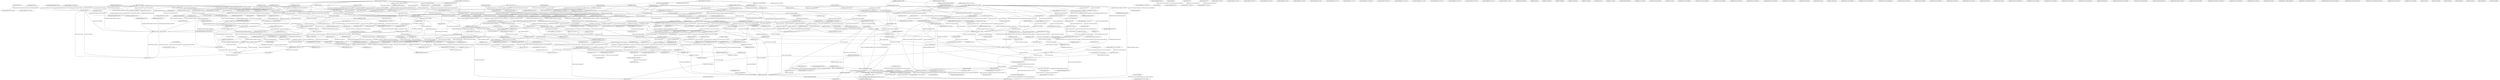 graph {
	1 [label="callableBinding(59,62)"]
	2 [label="callableBinding(112,56)"]
	3 [label="callableBinding(116,87)"]
	4 [label="callableBinding(163,168)"]
	5 [label="callableBinding(184,109)"]
	6 [label="callableBinding(212,181)"]
	7 [label="callableBinding(218,64)"]
	8 [label="callableEnclosingExpr(66,64)"]
	9 [label="callableEnclosingExpr(90,87)"]
	10 [label="callableEnclosingExpr(91,87)"]
	11 [label="callableEnclosingExpr(95,87)"]
	12 [label="callableEnclosingExpr(101,97)"]
	13 [label="callableEnclosingExpr(102,97)"]
	14 [label="callableEnclosingExpr(107,97)"]
	15 [label="callableEnclosingExpr(116,109)"]
	16 [label="callableEnclosingExpr(135,128)"]
	17 [label="callableEnclosingExpr(139,128)"]
	18 [label="callableEnclosingExpr(153,149)"]
	19 [label="callableEnclosingExpr(157,149)"]
	20 [label="callableEnclosingExpr(159,149)"]
	21 [label="callableEnclosingExpr(163,149)"]
	22 [label="callableEnclosingExpr(165,149)"]
	23 [label="callableEnclosingExpr(169,149)"]
	24 [label="callableEnclosingExpr(171,149)"]
	25 [label="callableEnclosingExpr(192,186)"]
	26 [label="callableEnclosingExpr(196,186)"]
	27 [label="callableEnclosingExpr(202,198)"]
	28 [label="callableEnclosingExpr(206,198)"]
	29 [label="callableEnclosingExpr(208,198)"]
	30 [label="callableEnclosingExpr(212,198)"]
	31 [label="callableEnclosingExpr(214,198)"]
	32 [label="callableEnclosingExpr(218,198)"]
	33 [label="callableEnclosingExpr(220,198)"]
	34 [label="classes(51,AbsTest,50,51)"]
	35 [label="classes(74,Test,50,74)"]
	36 [label="classes(177,Test2,50,177)"]
	37 [label="constrs(56,AbsTest,AbsTest(),53,51,56)"]
	38 [label="constrs(109,Test,Test(),53,74,109)"]
	39 [label="constrs(181,Test2,Test2(),53,177,181)"]
	40 [label="exprs(66,62,63,64,-1)"]
	41 [label="exprs(83,62,51,74,-1)"]
	42 [label="exprs(85,62,70,74,-2)"]
	43 [label="exprs(90,4,63,89,0)"]
	44 [label="exprs(91,60,63,90,0)"]
	45 [label="exprs(95,17,63,90,1)"]
	46 [label="exprs(101,4,63,100,0)"]
	47 [label="exprs(102,60,63,101,0)"]
	48 [label="exprs(107,17,63,101,1)"]
	49 [label="exprs(116,61,53,114,0)"]
	50 [label="exprs(120,62,63,118,0)"]
	51 [label="exprs(125,62,63,123,0)"]
	52 [label="exprs(130,66,129,128,0)"]
	53 [label="exprs(135,62,63,128,-1)"]
	54 [label="exprs(139,60,63,137,0)"]
	55 [label="exprs(153,62,53,149,-1)"]
	56 [label="exprs(157,63,142,155,-1)"]
	57 [label="exprs(159,62,141,157,0)"]
	58 [label="exprs(163,61,53,161,0)"]
	59 [label="exprs(165,60,166,163,-1)"]
	60 [label="exprs(169,22,141,163,0)"]
	61 [label="exprs(171,62,172,165,-1)"]
	62 [label="exprs(179,62,74,177,-1)"]
	63 [label="exprs(187,66,129,186,0)"]
	64 [label="exprs(192,62,63,186,-1)"]
	65 [label="exprs(196,17,63,194,0)"]
	66 [label="exprs(202,62,63,198,-1)"]
	67 [label="exprs(206,62,51,204,0)"]
	68 [label="exprs(208,56,51,204,1)"]
	69 [label="exprs(212,52,177,208,0)"]
	70 [label="exprs(214,62,177,212,-3)"]
	71 [label="exprs(218,61,63,216,0)"]
	72 [label="exprs(220,60,51,218,-1)"]
	73 [label="extendsReftype(51,61)"]
	74 [label="extendsReftype(70,61)"]
	75 [label="extendsReftype(74,51)"]
	76 [label="extendsReftype(177,74)"]
	77 [label="fieldDeclaredIn(75,123,0)"]
	78 [label="fieldDeclaredIn(106,118,0)"]
	79 [label="fielddecls(118,74)"]
	80 [label="fielddecls(123,74)"]
	81 [label="fields(75,f,63,74,75)"]
	82 [label="fields(106,FOO_VAL,63,74,106)"]
	83 [label="hasLocation(44,49)"]
	84 [label="hasLocation(51,52)"]
	85 [label="hasLocation(51,223)"]
	86 [label="hasLocation(56,52)"]
	87 [label="hasLocation(56,223)"]
	88 [label="hasLocation(57,58)"]
	89 [label="hasLocation(59,60)"]
	90 [label="hasLocation(64,65)"]
	91 [label="hasLocation(64,223)"]
	92 [label="hasLocation(66,67)"]
	93 [label="hasLocation(68,69)"]
	94 [label="hasLocation(70,71)"]
	95 [label="hasLocation(70,226)"]
	96 [label="hasLocation(72,73)"]
	97 [label="hasLocation(74,80)"]
	98 [label="hasLocation(74,82)"]
	99 [label="hasLocation(75,80)"]
	100 [label="hasLocation(75,127)"]
	101 [label="hasLocation(76,80)"]
	102 [label="hasLocation(83,84)"]
	103 [label="hasLocation(85,86)"]
	104 [label="hasLocation(87,82)"]
	105 [label="hasLocation(88,82)"]
	106 [label="hasLocation(89,92)"]
	107 [label="hasLocation(90,93)"]
	108 [label="hasLocation(91,94)"]
	109 [label="hasLocation(95,96)"]
	110 [label="hasLocation(97,82)"]
	111 [label="hasLocation(99,82)"]
	112 [label="hasLocation(100,103)"]
	113 [label="hasLocation(101,104)"]
	114 [label="hasLocation(102,105)"]
	115 [label="hasLocation(106,80)"]
	116 [label="hasLocation(106,122)"]
	117 [label="hasLocation(107,108)"]
	118 [label="hasLocation(109,80)"]
	119 [label="hasLocation(109,82)"]
	120 [label="hasLocation(110,111)"]
	121 [label="hasLocation(112,113)"]
	122 [label="hasLocation(114,115)"]
	123 [label="hasLocation(116,117)"]
	124 [label="hasLocation(118,119)"]
	125 [label="hasLocation(120,121)"]
	126 [label="hasLocation(123,124)"]
	127 [label="hasLocation(125,126)"]
	128 [label="hasLocation(128,80)"]
	129 [label="hasLocation(128,132)"]
	130 [label="hasLocation(130,80)"]
	131 [label="hasLocation(130,131)"]
	132 [label="hasLocation(133,134)"]
	133 [label="hasLocation(135,136)"]
	134 [label="hasLocation(137,138)"]
	135 [label="hasLocation(139,140)"]
	136 [label="hasLocation(149,80)"]
	137 [label="hasLocation(149,150)"]
	138 [label="hasLocation(151,152)"]
	139 [label="hasLocation(153,154)"]
	140 [label="hasLocation(155,156)"]
	141 [label="hasLocation(157,158)"]
	142 [label="hasLocation(159,160)"]
	143 [label="hasLocation(161,162)"]
	144 [label="hasLocation(163,164)"]
	145 [label="hasLocation(165,167)"]
	146 [label="hasLocation(169,170)"]
	147 [label="hasLocation(171,173)"]
	148 [label="hasLocation(175,176)"]
	149 [label="hasLocation(177,178)"]
	150 [label="hasLocation(177,228)"]
	151 [label="hasLocation(179,180)"]
	152 [label="hasLocation(181,178)"]
	153 [label="hasLocation(181,228)"]
	154 [label="hasLocation(182,183)"]
	155 [label="hasLocation(184,185)"]
	156 [label="hasLocation(186,189)"]
	157 [label="hasLocation(186,228)"]
	158 [label="hasLocation(187,188)"]
	159 [label="hasLocation(187,228)"]
	160 [label="hasLocation(190,191)"]
	161 [label="hasLocation(192,193)"]
	162 [label="hasLocation(194,195)"]
	163 [label="hasLocation(196,197)"]
	164 [label="hasLocation(198,199)"]
	165 [label="hasLocation(198,228)"]
	166 [label="hasLocation(200,201)"]
	167 [label="hasLocation(202,203)"]
	168 [label="hasLocation(204,205)"]
	169 [label="hasLocation(206,207)"]
	170 [label="hasLocation(208,209)"]
	171 [label="hasLocation(210,211)"]
	172 [label="hasLocation(212,213)"]
	173 [label="hasLocation(214,215)"]
	174 [label="hasLocation(216,217)"]
	175 [label="hasLocation(218,219)"]
	176 [label="hasLocation(220,221)"]
	177 [label="hasLocation(222,223)"]
	178 [label="hasLocation(225,226)"]
	179 [label="hasLocation(227,228)"]
	180 [label="hasModifier(51,144)"]
	181 [label="hasModifier(51,224)"]
	182 [label="hasModifier(56,144)"]
	183 [label="hasModifier(64,144)"]
	184 [label="hasModifier(64,224)"]
	185 [label="hasModifier(70,144)"]
	186 [label="hasModifier(70,224)"]
	187 [label="hasModifier(74,144)"]
	188 [label="hasModifier(75,81)"]
	189 [label="hasModifier(87,81)"]
	190 [label="hasModifier(97,98)"]
	191 [label="hasModifier(106,98)"]
	192 [label="hasModifier(106,144)"]
	193 [label="hasModifier(106,145)"]
	194 [label="hasModifier(109,144)"]
	195 [label="hasModifier(128,144)"]
	196 [label="hasModifier(149,98)"]
	197 [label="hasModifier(149,144)"]
	198 [label="hasModifier(177,144)"]
	199 [label="hasModifier(181,144)"]
	200 [label="hasModifier(186,144)"]
	201 [label="hasModifier(198,144)"]
	202 [label="implInterface(74,70)"]
	203 [label="interfaces(70,ITest,50,70)"]
	204 [label="isDefConstr(56)"]
	205 [label="isDefConstr(109)"]
	206 [label="isDefConstr(181)"]
	207 [label="localvars(210,test,51,208)"]
	208 [label="locations_default(7,0,0,0,0,0)"]
	209 [label="locations_default(14,0,3,17,3,22)"]
	210 [label="locations_default(15,0,3,3,3,37)"]
	211 [label="locations_default(18,0,5,12,5,15)"]
	212 [label="locations_default(19,0,5,3,5,25)"]
	213 [label="locations_default(22,0,6,15,6,25)"]
	214 [label="locations_default(23,0,6,3,6,38)"]
	215 [label="locations_default(26,0,7,12,7,15)"]
	216 [label="locations_default(27,0,7,3,7,25)"]
	217 [label="locations_default(31,0,10,35,10,40)"]
	218 [label="locations_default(32,0,10,5,10,71)"]
	219 [label="locations_default(35,0,11,28,11,31)"]
	220 [label="locations_default(36,0,11,5,11,55)"]
	221 [label="locations_default(39,0,12,28,12,31)"]
	222 [label="locations_default(40,0,12,5,12,55)"]
	223 [label="locations_default(41,0,9,3,13,16)"]
	224 [label="locations_default(42,0,1,1,15,11)"]
	225 [label="locations_default(43,0,1,1,2,102)"]
	226 [label="locations_default(49,44,0,0,0,0)"]
	227 [label="locations_default(52,44,3,23,3,29)"]
	228 [label="locations_default(58,44,3,23,3,29)"]
	229 [label="locations_default(60,44,3,23,3,29)"]
	230 [label="locations_default(65,44,4,25,4,27)"]
	231 [label="locations_default(67,44,4,21,4,23)"]
	232 [label="locations_default(69,68,0,0,0,0)"]
	233 [label="locations_default(71,68,3,18,3,22)"]
	234 [label="locations_default(73,72,0,0,0,0)"]
	235 [label="locations_default(80,76,0,0,0,0)"]
	236 [label="locations_default(82,72,3,14,3,17)"]
	237 [label="locations_default(84,72,3,27,3,33)"]
	238 [label="locations_default(86,72,3,46,3,50)"]
	239 [label="locations_default(92,72,6,5,6,24)"]
	240 [label="locations_default(93,72,6,5,6,24)"]
	241 [label="locations_default(94,72,6,5,6,24)"]
	242 [label="locations_default(96,72,6,21,6,23)"]
	243 [label="locations_default(103,72,5,5,5,40)"]
	244 [label="locations_default(104,72,5,5,5,40)"]
	245 [label="locations_default(105,72,5,5,5,40)"]
	246 [label="locations_default(108,72,5,39,5,39)"]
	247 [label="locations_default(111,72,3,14,3,17)"]
	248 [label="locations_default(113,72,3,14,3,17)"]
	249 [label="locations_default(115,72,3,14,3,17)"]
	250 [label="locations_default(117,72,3,14,3,17)"]
	251 [label="locations_default(119,72,5,5,5,40)"]
	252 [label="locations_default(121,72,5,25,5,27)"]
	253 [label="locations_default(122,72,5,29,5,35)"]
	254 [label="locations_default(124,72,6,5,6,24)"]
	255 [label="locations_default(126,72,6,13,6,15)"]
	256 [label="locations_default(127,72,6,17,6,17)"]
	257 [label="locations_default(131,72,8,5,8,13)"]
	258 [label="locations_default(132,72,9,16,9,18)"]
	259 [label="locations_default(134,72,9,22,11,5)"]
	260 [label="locations_default(136,72,9,12,9,14)"]
	261 [label="locations_default(138,72,10,9,10,23)"]
	262 [label="locations_default(140,72,10,16,10,22)"]
	263 [label="locations_default(150,72,13,24,13,27)"]
	264 [label="locations_default(152,72,13,44,15,5)"]
	265 [label="locations_default(154,72,13,19,13,22)"]
	266 [label="locations_default(156,72,13,29,13,41)"]
	267 [label="locations_default(158,72,13,29,13,36)"]
	268 [label="locations_default(160,72,13,29,13,34)"]
	269 [label="locations_default(162,72,14,9,14,43)"]
	270 [label="locations_default(164,72,14,9,14,42)"]
	271 [label="locations_default(167,72,14,9,14,18)"]
	272 [label="locations_default(170,72,14,28,14,41)"]
	273 [label="locations_default(173,72,14,9,14,14)"]
	274 [label="locations_default(176,175,0,0,0,0)"]
	275 [label="locations_default(178,175,3,14,3,18)"]
	276 [label="locations_default(180,175,3,28,3,31)"]
	277 [label="locations_default(183,175,3,14,3,18)"]
	278 [label="locations_default(185,175,3,14,3,18)"]
	279 [label="locations_default(188,175,4,5,4,13)"]
	280 [label="locations_default(189,175,5,16,5,18)"]
	281 [label="locations_default(191,175,5,22,7,5)"]
	282 [label="locations_default(193,175,5,12,5,14)"]
	283 [label="locations_default(195,175,6,9,6,17)"]
	284 [label="locations_default(197,175,6,16,6,16)"]
	285 [label="locations_default(199,175,9,16,9,18)"]
	286 [label="locations_default(201,175,9,22,12,5)"]
	287 [label="locations_default(203,175,9,12,9,14)"]
	288 [label="locations_default(205,175,10,9,10,35)"]
	289 [label="locations_default(207,175,10,9,10,15)"]
	290 [label="locations_default(209,175,10,17,10,34)"]
	291 [label="locations_default(211,175,10,9,10,35)"]
	292 [label="locations_default(213,175,10,24,10,34)"]
	293 [label="locations_default(215,175,10,28,10,32)"]
	294 [label="locations_default(217,175,11,9,11,26)"]
	295 [label="locations_default(219,175,11,16,11,25)"]
	296 [label="locations_default(221,175,11,16,11,19)"]
	297 [label="locations_default(223,222,0,0,0,0)"]
	298 [label="locations_default(226,225,0,0,0,0)"]
	299 [label="locations_default(228,227,0,0,0,0)"]
	300 [label="methods(64,foo,foo(),63,51,64)"]
	301 [label="methods(87,<obinit>,<obinit>(),53,74,87)"]
	302 [label="methods(97,<clinit>,<clinit>(),53,74,97)"]
	303 [label="methods(128,foo,foo(),63,74,128)"]
	304 [label="methods(149,main,main(java.lang.String[]),53,74,149)"]
	305 [label="methods(186,foo,foo(),63,177,186)"]
	306 [label="methods(198,bar,bar(),63,177,198)"]
	307 [label="modifiers(81,private)"]
	308 [label="modifiers(98,static)"]
	309 [label="modifiers(144,public)"]
	310 [label="modifiers(145,final)"]
	311 [label="modifiers(224,abstract)"]
	312 [label="modifiers(494,synchronized)"]
	313 [label="modifiers(528,native)"]
	314 [label="modifiers(576,protected)"]
	315 [label="modifiers(1982,default)"]
	316 [label="modifiers(2673,transient)"]
	317 [label="modifiers(3737,volatile)"]
	318 [label="namestrings(100,100,95)"]
	319 [label="namestrings(1,1,107)"]
	320 [label="namestrings(\"Hello World!\",Hello World!,169)"]
	321 [label="namestrings(2,2,196)"]
	322 [label="packages(50,edu)"]
	323 [label="packages(230,java.io)"]
	324 [label="packages(371,java.lang)"]
	325 [label="packages(504,jdk.internal.ref)"]
	326 [label="packages(512,java.lang.ref)"]
	327 [label="packages(700,java.lang.invoke)"]
	328 [label="packages(738,java.util)"]
	329 [label="packages(750,java.lang.constant)"]
	330 [label="packages(1146,java.util.concurrent)"]
	331 [label="packages(2461,java.lang.reflect)"]
	332 [label="packages(2720,java.util.stream)"]
	333 [label="packages(3269,java.util.function)"]
	334 [label="packages(6298,java.lang.annotation)"]
	335 [label="packages(9523,java.lang.module)"]
	336 [label="packages(10810,java.math)"]
	337 [label="packages(10981,java.net)"]
	338 [label="packages(11629,java.nio)"]
	339 [label="packages(12591,java.nio.channels)"]
	340 [label="packages(12697,java.nio.file.attribute)"]
	341 [label="packages(12913,java.nio.channels.spi)"]
	342 [label="packages(12930,java.nio.charset)"]
	343 [label="packages(13105,java.nio.file)"]
	344 [label="packages(13479,java.nio.file.spi)"]
	345 [label="packages(13610,java.security)"]
	346 [label="packages(14053,java.security.cert)"]
	347 [label="packages(14138,java.text)"]
	348 [label="packages(14302,java.time)"]
	349 [label="packages(14374,java.time.temporal)"]
	350 [label="packages(14813,java.time.chrono)"]
	351 [label="packages(16503,java.time.format)"]
	352 [label="packages(17343,java.time.zone)"]
	353 [label="packages(24150,javax.security.auth)"]
	354 [label="packages(24242,jdk.internal)"]
	355 [label="packages(24301,jdk.internal.access.foreign)"]
	356 [label="packages(24313,jdk.internal.loader)"]
	357 [label="packages(24323,jdk.internal.misc)"]
	358 [label="packages(26005,jdk.internal.module)"]
	359 [label="packages(26178,jdk.internal.reflect)"]
	360 [label="packages(26437,jdk.internal.vm.annotation)"]
	361 [label="packages(26479,sun.invoke.empty)"]
	362 [label="packages(26485,sun.invoke.util)"]
	363 [label="packages(26625,sun.nio.ch)"]
	364 [label="packages(26632,sun.reflect.annotation)"]
	365 [label="packages(26651,sun.reflect.generics.factory)"]
	366 [label="packages(26686,sun.reflect.generics.repository)"]
	367 [label="packages(26752,sun.reflect.generics.tree)"]
	368 [label="packages(26758,sun.reflect.generics.visitor)"]
	369 [label="packages(27099,sun.security.util)"]
	370 [label="packages(27129,sun.util.locale)"]
	371 [label="paramName(155,args)"]
	372 [label="params(155,142,0,149,155)"]
	373 [label="primitives(53,void)"]
	374 [label="primitives(63,int)"]
	375 [label="primitives(247,char)"]
	376 [label="primitives(279,double)"]
	377 [label="primitives(282,float)"]
	378 [label="primitives(285,long)"]
	379 [label="primitives(294,short)"]
	380 [label="primitives(299,byte)"]
	381 [label="primitives(302,boolean)"]
	382 [label="statementEnclosingExpr(90,89)"]
	383 [label="statementEnclosingExpr(91,89)"]
	384 [label="statementEnclosingExpr(95,89)"]
	385 [label="statementEnclosingExpr(101,100)"]
	386 [label="statementEnclosingExpr(102,100)"]
	387 [label="statementEnclosingExpr(107,100)"]
	388 [label="statementEnclosingExpr(116,114)"]
	389 [label="statementEnclosingExpr(139,137)"]
	390 [label="statementEnclosingExpr(163,161)"]
	391 [label="statementEnclosingExpr(165,161)"]
	392 [label="statementEnclosingExpr(169,161)"]
	393 [label="statementEnclosingExpr(171,161)"]
	394 [label="statementEnclosingExpr(196,194)"]
	395 [label="statementEnclosingExpr(206,200)"]
	396 [label="statementEnclosingExpr(208,204)"]
	397 [label="statementEnclosingExpr(212,204)"]
	398 [label="statementEnclosingExpr(214,204)"]
	399 [label="statementEnclosingExpr(218,216)"]
	400 [label="statementEnclosingExpr(220,216)"]
	401 [label="stmts(57,0,56,0,56)"]
	402 [label="stmts(59,20,57,0,56)"]
	403 [label="stmts(88,0,87,0,87)"]
	404 [label="stmts(89,14,88,0,87)"]
	405 [label="stmts(99,0,97,0,97)"]
	406 [label="stmts(100,14,99,0,97)"]
	407 [label="stmts(110,0,109,0,109)"]
	408 [label="stmts(112,20,110,0,109)"]
	409 [label="stmts(114,14,110,1,109)"]
	410 [label="stmts(133,0,128,0,128)"]
	411 [label="stmts(137,9,133,0,128)"]
	412 [label="stmts(151,0,149,0,149)"]
	413 [label="stmts(161,14,151,0,149)"]
	414 [label="stmts(182,0,181,0,181)"]
	415 [label="stmts(184,20,182,0,181)"]
	416 [label="stmts(190,0,186,0,186)"]
	417 [label="stmts(194,9,190,0,186)"]
	418 [label="stmts(200,0,198,0,198)"]
	419 [label="stmts(204,17,200,0,198)"]
	420 [label="stmts(216,9,200,1,198)"]
	421 [label="variableBinding(91,75)"]
	422 [label="variableBinding(102,106)"]
	423 [label="variableBinding(139,106)"]
	424 [label="variableBinding(165,174)"]
	425 [label="variableBinding(220,210)"]
	1 -- 402 [label="(callableBinding.callerid,stmts.id)"]
	402 -- 89 [label="(hasLocation.locatableid,stmts.id)"]
	408 -- 2 [label="(callableBinding.callerid,stmts.id)"]
	408 -- 121 [label="(hasLocation.locatableid,stmts.id)"]
	87 -- 37 [label="(constrs.id,hasLocation.locatableid)"]
	204 -- 37 [label="(constrs.id,isDefConstr.constructorid)"]
	2 -- 37 [label="(callableBinding.callee,constrs.id)"]
	402 -- 401 [label="(stmts.id,stmts.parent)"]
	402 -- 37 [label="(constrs.id,stmts.bodydecl)"]
	86 -- 37 [label="(constrs.id,hasLocation.locatableid)"]
	401 -- 37 [label="(constrs.id,stmts.parent)"]
	401 -- 37 [label="(constrs.id,stmts.bodydecl)"]
	37 -- 182 [label="(constrs.id,hasModifier.id1)"]
	388 -- 49 [label="(exprs.id,statementEnclosingExpr.id)"]
	15 -- 49 [label="(callableEnclosingExpr.id,exprs.id)"]
	49 -- 123 [label="(exprs.id,hasLocation.locatableid)"]
	49 -- 3 [label="(callableBinding.callerid,exprs.id)"]
	9 -- 301 [label="(callableEnclosingExpr.callable_id,methods.id)"]
	10 -- 301 [label="(callableEnclosingExpr.callable_id,methods.id)"]
	11 -- 301 [label="(callableEnclosingExpr.callable_id,methods.id)"]
	104 -- 301 [label="(hasLocation.locatableid,methods.id)"]
	189 -- 301 [label="(hasModifier.id1,methods.id)"]
	403 -- 301 [label="(methods.id,stmts.parent)"]
	403 -- 301 [label="(methods.id,stmts.bodydecl)"]
	403 -- 404 [label="(stmts.id,stmts.parent)"]
	301 -- 404 [label="(methods.id,stmts.bodydecl)"]
	301 -- 3 [label="(callableBinding.callee,methods.id)"]
	21 -- 58 [label="(callableEnclosingExpr.id,exprs.id)"]
	144 -- 58 [label="(exprs.id,hasLocation.locatableid)"]
	59 -- 58 [label="(exprs.id,exprs.parent)"]
	58 -- 60 [label="(exprs.id,exprs.parent)"]
	58 -- 390 [label="(exprs.id,statementEnclosingExpr.id)"]
	58 -- 4 [label="(callableBinding.callerid,exprs.id)"]
	155 -- 415 [label="(hasLocation.locatableid,stmts.id)"]
	415 -- 5 [label="(callableBinding.callerid,stmts.id)"]
	408 -- 407 [label="(stmts.id,stmts.parent)"]
	408 -- 38 [label="(constrs.id,stmts.bodydecl)"]
	407 -- 38 [label="(constrs.id,stmts.parent)"]
	407 -- 38 [label="(constrs.id,stmts.bodydecl)"]
	407 -- 409 [label="(stmts.id,stmts.parent)"]
	15 -- 38 [label="(callableEnclosingExpr.callable_id,constrs.id)"]
	205 -- 38 [label="(constrs.id,isDefConstr.constructorid)"]
	118 -- 38 [label="(constrs.id,hasLocation.locatableid)"]
	119 -- 38 [label="(constrs.id,hasLocation.locatableid)"]
	194 -- 38 [label="(constrs.id,hasModifier.id1)"]
	38 -- 5 [label="(callableBinding.callee,constrs.id)"]
	38 -- 409 [label="(constrs.id,stmts.bodydecl)"]
	397 -- 69 [label="(exprs.id,statementEnclosingExpr.id)"]
	172 -- 69 [label="(exprs.id,hasLocation.locatableid)"]
	6 -- 69 [label="(callableBinding.callerid,exprs.id)"]
	30 -- 69 [label="(callableEnclosingExpr.id,exprs.id)"]
	69 -- 70 [label="(exprs.id,exprs.parent)"]
	206 -- 39 [label="(constrs.id,isDefConstr.constructorid)"]
	414 -- 415 [label="(stmts.id,stmts.parent)"]
	414 -- 39 [label="(constrs.id,stmts.parent)"]
	414 -- 39 [label="(constrs.id,stmts.bodydecl)"]
	415 -- 39 [label="(constrs.id,stmts.bodydecl)"]
	39 -- 153 [label="(constrs.id,hasLocation.locatableid)"]
	39 -- 6 [label="(callableBinding.callee,constrs.id)"]
	39 -- 199 [label="(constrs.id,hasModifier.id1)"]
	39 -- 152 [label="(constrs.id,hasLocation.locatableid)"]
	175 -- 71 [label="(exprs.id,hasLocation.locatableid)"]
	7 -- 71 [label="(callableBinding.callerid,exprs.id)"]
	32 -- 71 [label="(callableEnclosingExpr.id,exprs.id)"]
	71 -- 399 [label="(exprs.id,statementEnclosingExpr.id)"]
	71 -- 72 [label="(exprs.id,exprs.parent)"]
	90 -- 300 [label="(hasLocation.locatableid,methods.id)"]
	183 -- 300 [label="(hasModifier.id1,methods.id)"]
	40 -- 300 [label="(exprs.parent,methods.id)"]
	40 -- 8 [label="(callableEnclosingExpr.id,exprs.id)"]
	7 -- 300 [label="(callableBinding.callee,methods.id)"]
	91 -- 300 [label="(hasLocation.locatableid,methods.id)"]
	300 -- 184 [label="(hasModifier.id1,methods.id)"]
	300 -- 8 [label="(callableEnclosingExpr.callable_id,methods.id)"]
	40 -- 8 [label="(callableEnclosingExpr.id,exprs.id)"]
	40 -- 92 [label="(exprs.id,hasLocation.locatableid)"]
	44 -- 43 [label="(exprs.id,exprs.parent)"]
	107 -- 43 [label="(exprs.id,hasLocation.locatableid)"]
	382 -- 43 [label="(exprs.id,statementEnclosingExpr.id)"]
	9 -- 43 [label="(callableEnclosingExpr.id,exprs.id)"]
	45 -- 43 [label="(exprs.id,exprs.parent)"]
	44 -- 10 [label="(callableEnclosingExpr.id,exprs.id)"]
	44 -- 383 [label="(exprs.id,statementEnclosingExpr.id)"]
	44 -- 421 [label="(exprs.id,variableBinding.expr)"]
	44 -- 108 [label="(exprs.id,hasLocation.locatableid)"]
	11 -- 45 [label="(callableEnclosingExpr.id,exprs.id)"]
	384 -- 45 [label="(exprs.id,statementEnclosingExpr.id)"]
	318 -- 45 [label="(exprs.id,namestrings.parent)"]
	109 -- 45 [label="(exprs.id,hasLocation.locatableid)"]
	46 -- 12 [label="(callableEnclosingExpr.id,exprs.id)"]
	46 -- 47 [label="(exprs.id,exprs.parent)"]
	46 -- 113 [label="(exprs.id,hasLocation.locatableid)"]
	46 -- 48 [label="(exprs.id,exprs.parent)"]
	46 -- 385 [label="(exprs.id,statementEnclosingExpr.id)"]
	12 -- 302 [label="(callableEnclosingExpr.callable_id,methods.id)"]
	190 -- 302 [label="(hasModifier.id1,methods.id)"]
	110 -- 302 [label="(hasLocation.locatableid,methods.id)"]
	14 -- 302 [label="(callableEnclosingExpr.callable_id,methods.id)"]
	406 -- 302 [label="(methods.id,stmts.bodydecl)"]
	406 -- 405 [label="(stmts.id,stmts.parent)"]
	13 -- 302 [label="(callableEnclosingExpr.callable_id,methods.id)"]
	302 -- 405 [label="(methods.id,stmts.parent)"]
	302 -- 405 [label="(methods.id,stmts.bodydecl)"]
	114 -- 47 [label="(exprs.id,hasLocation.locatableid)"]
	422 -- 47 [label="(exprs.id,variableBinding.expr)"]
	47 -- 386 [label="(exprs.id,statementEnclosingExpr.id)"]
	47 -- 13 [label="(callableEnclosingExpr.id,exprs.id)"]
	14 -- 48 [label="(callableEnclosingExpr.id,exprs.id)"]
	387 -- 48 [label="(exprs.id,statementEnclosingExpr.id)"]
	117 -- 48 [label="(exprs.id,hasLocation.locatableid)"]
	319 -- 48 [label="(exprs.id,namestrings.parent)"]
	16 -- 53 [label="(callableEnclosingExpr.id,exprs.id)"]
	133 -- 53 [label="(exprs.id,hasLocation.locatableid)"]
	303 -- 195 [label="(hasModifier.id1,methods.id)"]
	303 -- 53 [label="(exprs.parent,methods.id)"]
	303 -- 410 [label="(methods.id,stmts.parent)"]
	303 -- 410 [label="(methods.id,stmts.bodydecl)"]
	303 -- 128 [label="(hasLocation.locatableid,methods.id)"]
	303 -- 17 [label="(callableEnclosingExpr.callable_id,methods.id)"]
	303 -- 16 [label="(callableEnclosingExpr.callable_id,methods.id)"]
	303 -- 129 [label="(hasLocation.locatableid,methods.id)"]
	303 -- 52 [label="(exprs.parent,methods.id)"]
	303 -- 411 [label="(methods.id,stmts.bodydecl)"]
	53 -- 16 [label="(callableEnclosingExpr.id,exprs.id)"]
	410 -- 411 [label="(stmts.id,stmts.parent)"]
	54 -- 389 [label="(exprs.id,statementEnclosingExpr.id)"]
	54 -- 135 [label="(exprs.id,hasLocation.locatableid)"]
	54 -- 17 [label="(callableEnclosingExpr.id,exprs.id)"]
	54 -- 423 [label="(exprs.id,variableBinding.expr)"]
	18 -- 55 [label="(callableEnclosingExpr.id,exprs.id)"]
	55 -- 139 [label="(exprs.id,hasLocation.locatableid)"]
	22 -- 304 [label="(callableEnclosingExpr.callable_id,methods.id)"]
	136 -- 304 [label="(hasLocation.locatableid,methods.id)"]
	21 -- 304 [label="(callableEnclosingExpr.callable_id,methods.id)"]
	372 -- 304 [label="(methods.id,params.parentid)"]
	18 -- 304 [label="(callableEnclosingExpr.callable_id,methods.id)"]
	18 -- 55 [label="(callableEnclosingExpr.id,exprs.id)"]
	196 -- 304 [label="(hasModifier.id1,methods.id)"]
	20 -- 304 [label="(callableEnclosingExpr.callable_id,methods.id)"]
	304 -- 55 [label="(exprs.parent,methods.id)"]
	304 -- 137 [label="(hasLocation.locatableid,methods.id)"]
	304 -- 19 [label="(callableEnclosingExpr.callable_id,methods.id)"]
	304 -- 413 [label="(methods.id,stmts.bodydecl)"]
	304 -- 24 [label="(callableEnclosingExpr.callable_id,methods.id)"]
	304 -- 23 [label="(callableEnclosingExpr.callable_id,methods.id)"]
	304 -- 412 [label="(methods.id,stmts.parent)"]
	304 -- 412 [label="(methods.id,stmts.bodydecl)"]
	304 -- 197 [label="(hasModifier.id1,methods.id)"]
	413 -- 412 [label="(stmts.id,stmts.parent)"]
	56 -- 57 [label="(exprs.id,exprs.parent)"]
	56 -- 19 [label="(callableEnclosingExpr.id,exprs.id)"]
	56 -- 141 [label="(exprs.id,hasLocation.locatableid)"]
	57 -- 142 [label="(exprs.id,hasLocation.locatableid)"]
	57 -- 20 [label="(callableEnclosingExpr.id,exprs.id)"]
	22 -- 59 [label="(callableEnclosingExpr.id,exprs.id)"]
	61 -- 59 [label="(exprs.id,exprs.parent)"]
	145 -- 59 [label="(exprs.id,hasLocation.locatableid)"]
	59 -- 391 [label="(exprs.id,statementEnclosingExpr.id)"]
	59 -- 424 [label="(exprs.id,variableBinding.expr)"]
	392 -- 60 [label="(exprs.id,statementEnclosingExpr.id)"]
	146 -- 60 [label="(exprs.id,hasLocation.locatableid)"]
	320 -- 60 [label="(exprs.id,namestrings.parent)"]
	60 -- 23 [label="(callableEnclosingExpr.id,exprs.id)"]
	24 -- 61 [label="(callableEnclosingExpr.id,exprs.id)"]
	61 -- 393 [label="(exprs.id,statementEnclosingExpr.id)"]
	61 -- 147 [label="(exprs.id,hasLocation.locatableid)"]
	161 -- 64 [label="(exprs.id,hasLocation.locatableid)"]
	25 -- 64 [label="(callableEnclosingExpr.id,exprs.id)"]
	417 -- 416 [label="(stmts.id,stmts.parent)"]
	417 -- 305 [label="(methods.id,stmts.bodydecl)"]
	26 -- 305 [label="(callableEnclosingExpr.callable_id,methods.id)"]
	64 -- 25 [label="(callableEnclosingExpr.id,exprs.id)"]
	64 -- 305 [label="(exprs.parent,methods.id)"]
	25 -- 305 [label="(callableEnclosingExpr.callable_id,methods.id)"]
	416 -- 305 [label="(methods.id,stmts.parent)"]
	416 -- 305 [label="(methods.id,stmts.bodydecl)"]
	63 -- 305 [label="(exprs.parent,methods.id)"]
	200 -- 305 [label="(hasModifier.id1,methods.id)"]
	305 -- 157 [label="(hasLocation.locatableid,methods.id)"]
	305 -- 156 [label="(hasLocation.locatableid,methods.id)"]
	26 -- 65 [label="(callableEnclosingExpr.id,exprs.id)"]
	65 -- 394 [label="(exprs.id,statementEnclosingExpr.id)"]
	65 -- 321 [label="(exprs.id,namestrings.parent)"]
	65 -- 163 [label="(exprs.id,hasLocation.locatableid)"]
	66 -- 27 [label="(callableEnclosingExpr.id,exprs.id)"]
	66 -- 167 [label="(exprs.id,hasLocation.locatableid)"]
	31 -- 306 [label="(callableEnclosingExpr.callable_id,methods.id)"]
	32 -- 306 [label="(callableEnclosingExpr.callable_id,methods.id)"]
	306 -- 164 [label="(hasLocation.locatableid,methods.id)"]
	306 -- 419 [label="(methods.id,stmts.bodydecl)"]
	306 -- 29 [label="(callableEnclosingExpr.callable_id,methods.id)"]
	306 -- 33 [label="(callableEnclosingExpr.callable_id,methods.id)"]
	306 -- 418 [label="(methods.id,stmts.parent)"]
	306 -- 418 [label="(methods.id,stmts.bodydecl)"]
	306 -- 66 [label="(exprs.parent,methods.id)"]
	306 -- 420 [label="(methods.id,stmts.bodydecl)"]
	306 -- 28 [label="(callableEnclosingExpr.callable_id,methods.id)"]
	306 -- 30 [label="(callableEnclosingExpr.callable_id,methods.id)"]
	306 -- 27 [label="(callableEnclosingExpr.callable_id,methods.id)"]
	306 -- 165 [label="(hasLocation.locatableid,methods.id)"]
	306 -- 201 [label="(hasModifier.id1,methods.id)"]
	419 -- 418 [label="(stmts.id,stmts.parent)"]
	418 -- 420 [label="(stmts.id,stmts.parent)"]
	66 -- 27 [label="(callableEnclosingExpr.id,exprs.id)"]
	28 -- 67 [label="(callableEnclosingExpr.id,exprs.id)"]
	67 -- 169 [label="(exprs.id,hasLocation.locatableid)"]
	67 -- 395 [label="(exprs.id,statementEnclosingExpr.id)"]
	29 -- 68 [label="(callableEnclosingExpr.id,exprs.id)"]
	396 -- 68 [label="(exprs.id,statementEnclosingExpr.id)"]
	207 -- 68 [label="(exprs.id,localvars.parentid)"]
	170 -- 68 [label="(exprs.id,hasLocation.locatableid)"]
	69 -- 68 [label="(exprs.id,exprs.parent)"]
	31 -- 70 [label="(callableEnclosingExpr.id,exprs.id)"]
	173 -- 70 [label="(exprs.id,hasLocation.locatableid)"]
	70 -- 398 [label="(exprs.id,statementEnclosingExpr.id)"]
	400 -- 72 [label="(exprs.id,statementEnclosingExpr.id)"]
	176 -- 72 [label="(exprs.id,hasLocation.locatableid)"]
	33 -- 72 [label="(callableEnclosingExpr.id,exprs.id)"]
	425 -- 72 [label="(exprs.id,variableBinding.expr)"]
	75 -- 34 [label="(classes.id,extendsReftype.id2)"]
	41 -- 34 [label="(classes.id,exprs.typeid)"]
	73 -- 34 [label="(classes.id,extendsReftype.id1)"]
	181 -- 34 [label="(classes.id,hasModifier.id1)"]
	300 -- 34 [label="(classes.id,methods.parentid)"]
	67 -- 34 [label="(classes.id,exprs.typeid)"]
	207 -- 34 [label="(classes.id,localvars.typeid)"]
	207 -- 68 [label="(exprs.id,localvars.parentid)"]
	180 -- 34 [label="(classes.id,hasModifier.id1)"]
	85 -- 34 [label="(classes.id,hasLocation.locatableid)"]
	72 -- 34 [label="(classes.id,exprs.typeid)"]
	37 -- 34 [label="(classes.id,constrs.parentid)"]
	34 -- 84 [label="(classes.id,hasLocation.locatableid)"]
	34 -- 68 [label="(classes.id,exprs.typeid)"]
	203 -- 322 [label="(interfaces.parentid,packages.id)"]
	36 -- 322 [label="(classes.parentid,packages.id)"]
	35 -- 322 [label="(classes.parentid,packages.id)"]
	34 -- 322 [label="(classes.parentid,packages.id)"]
	304 -- 35 [label="(classes.id,methods.parentid)"]
	187 -- 35 [label="(classes.id,hasModifier.id1)"]
	38 -- 35 [label="(classes.id,constrs.parentid)"]
	82 -- 35 [label="(classes.id,fields.parentid)"]
	302 -- 35 [label="(classes.id,methods.parentid)"]
	42 -- 35 [label="(classes.id,exprs.parent)"]
	303 -- 35 [label="(classes.id,methods.parentid)"]
	62 -- 35 [label="(classes.id,exprs.typeid)"]
	35 -- 97 [label="(classes.id,hasLocation.locatableid)"]
	35 -- 81 [label="(classes.id,fields.parentid)"]
	35 -- 98 [label="(classes.id,hasLocation.locatableid)"]
	35 -- 301 [label="(classes.id,methods.parentid)"]
	35 -- 76 [label="(classes.id,extendsReftype.id2)"]
	35 -- 202 [label="(classes.id,implInterface.id1)"]
	35 -- 75 [label="(classes.id,extendsReftype.id1)"]
	35 -- 41 [label="(classes.id,exprs.parent)"]
	35 -- 79 [label="(classes.id,fielddecls.parentid)"]
	35 -- 80 [label="(classes.id,fielddecls.parentid)"]
	76 -- 36 [label="(classes.id,extendsReftype.id1)"]
	149 -- 36 [label="(classes.id,hasLocation.locatableid)"]
	306 -- 36 [label="(classes.id,methods.parentid)"]
	39 -- 36 [label="(classes.id,constrs.parentid)"]
	62 -- 36 [label="(classes.id,exprs.parent)"]
	150 -- 36 [label="(classes.id,hasLocation.locatableid)"]
	198 -- 36 [label="(classes.id,hasModifier.id1)"]
	305 -- 36 [label="(classes.id,methods.parentid)"]
	36 -- 69 [label="(classes.id,exprs.typeid)"]
	36 -- 70 [label="(classes.id,exprs.typeid)"]
	69 -- 70 [label="(exprs.id,exprs.parent)"]
	373 -- 304 [label="(methods.typeid,primitives.id)"]
	373 -- 39 [label="(constrs.typeid,primitives.id)"]
	373 -- 55 [label="(exprs.typeid,primitives.id)"]
	373 -- 49 [label="(exprs.typeid,primitives.id)"]
	373 -- 58 [label="(exprs.typeid,primitives.id)"]
	373 -- 38 [label="(constrs.typeid,primitives.id)"]
	373 -- 302 [label="(methods.typeid,primitives.id)"]
	373 -- 301 [label="(methods.typeid,primitives.id)"]
	373 -- 37 [label="(constrs.typeid,primitives.id)"]
	304 -- 55 [label="(exprs.parent,methods.id)"]
	82 -- 374 [label="(fields.typeid,primitives.id)"]
	305 -- 374 [label="(methods.typeid,primitives.id)"]
	305 -- 64 [label="(exprs.parent,methods.id)"]
	43 -- 44 [label="(exprs.id,exprs.parent)"]
	43 -- 374 [label="(exprs.typeid,primitives.id)"]
	43 -- 45 [label="(exprs.id,exprs.parent)"]
	46 -- 47 [label="(exprs.id,exprs.parent)"]
	46 -- 48 [label="(exprs.id,exprs.parent)"]
	46 -- 374 [label="(exprs.typeid,primitives.id)"]
	303 -- 53 [label="(exprs.parent,methods.id)"]
	303 -- 374 [label="(methods.typeid,primitives.id)"]
	53 -- 374 [label="(exprs.typeid,primitives.id)"]
	51 -- 374 [label="(exprs.typeid,primitives.id)"]
	50 -- 374 [label="(exprs.typeid,primitives.id)"]
	47 -- 374 [label="(exprs.typeid,primitives.id)"]
	71 -- 374 [label="(exprs.typeid,primitives.id)"]
	66 -- 306 [label="(exprs.parent,methods.id)"]
	66 -- 374 [label="(exprs.typeid,primitives.id)"]
	48 -- 374 [label="(exprs.typeid,primitives.id)"]
	44 -- 374 [label="(exprs.typeid,primitives.id)"]
	40 -- 300 [label="(exprs.parent,methods.id)"]
	40 -- 374 [label="(exprs.typeid,primitives.id)"]
	306 -- 374 [label="(methods.typeid,primitives.id)"]
	65 -- 374 [label="(exprs.typeid,primitives.id)"]
	81 -- 374 [label="(fields.typeid,primitives.id)"]
	300 -- 374 [label="(methods.typeid,primitives.id)"]
	374 -- 45 [label="(exprs.typeid,primitives.id)"]
	374 -- 54 [label="(exprs.typeid,primitives.id)"]
	374 -- 64 [label="(exprs.typeid,primitives.id)"]
	102 -- 41 [label="(exprs.id,hasLocation.locatableid)"]
	42 -- 103 [label="(exprs.id,hasLocation.locatableid)"]
	202 -- 203 [label="(implInterface.id2,interfaces.id)"]
	94 -- 203 [label="(hasLocation.locatableid,interfaces.id)"]
	74 -- 203 [label="(extendsReftype.id1,interfaces.id)"]
	203 -- 95 [label="(hasLocation.locatableid,interfaces.id)"]
	203 -- 185 [label="(hasModifier.id1,interfaces.id)"]
	203 -- 42 [label="(exprs.typeid,interfaces.id)"]
	203 -- 186 [label="(hasModifier.id1,interfaces.id)"]
	382 -- 404 [label="(statementEnclosingExpr.statement_id,stmts.id)"]
	382 -- 43 [label="(exprs.id,statementEnclosingExpr.id)"]
	383 -- 404 [label="(statementEnclosingExpr.statement_id,stmts.id)"]
	384 -- 404 [label="(statementEnclosingExpr.statement_id,stmts.id)"]
	106 -- 404 [label="(hasLocation.locatableid,stmts.id)"]
	404 -- 43 [label="(exprs.parent,stmts.id)"]
	46 -- 406 [label="(exprs.parent,stmts.id)"]
	46 -- 385 [label="(exprs.id,statementEnclosingExpr.id)"]
	112 -- 406 [label="(hasLocation.locatableid,stmts.id)"]
	387 -- 406 [label="(statementEnclosingExpr.statement_id,stmts.id)"]
	406 -- 386 [label="(statementEnclosingExpr.statement_id,stmts.id)"]
	406 -- 385 [label="(statementEnclosingExpr.statement_id,stmts.id)"]
	49 -- 388 [label="(exprs.id,statementEnclosingExpr.id)"]
	49 -- 409 [label="(exprs.parent,stmts.id)"]
	122 -- 409 [label="(hasLocation.locatableid,stmts.id)"]
	388 -- 409 [label="(statementEnclosingExpr.statement_id,stmts.id)"]
	50 -- 125 [label="(exprs.id,hasLocation.locatableid)"]
	50 -- 79 [label="(exprs.parent,fielddecls.id)"]
	124 -- 79 [label="(fielddecls.id,hasLocation.locatableid)"]
	79 -- 78 [label="(fieldDeclaredIn.fieldDeclId,fielddecls.id)"]
	127 -- 51 [label="(exprs.id,hasLocation.locatableid)"]
	126 -- 80 [label="(fielddecls.id,hasLocation.locatableid)"]
	80 -- 77 [label="(fieldDeclaredIn.fieldDeclId,fielddecls.id)"]
	80 -- 51 [label="(exprs.parent,fielddecls.id)"]
	131 -- 52 [label="(exprs.id,hasLocation.locatableid)"]
	130 -- 52 [label="(exprs.id,hasLocation.locatableid)"]
	54 -- 389 [label="(exprs.id,statementEnclosingExpr.id)"]
	54 -- 411 [label="(exprs.parent,stmts.id)"]
	134 -- 411 [label="(hasLocation.locatableid,stmts.id)"]
	389 -- 411 [label="(statementEnclosingExpr.statement_id,stmts.id)"]
	56 -- 372 [label="(exprs.parent,params.id)"]
	56 -- 372 [label="(exprs.parent,params.id)"]
	371 -- 372 [label="(paramName.id,params.id)"]
	372 -- 140 [label="(hasLocation.locatableid,params.id)"]
	392 -- 413 [label="(statementEnclosingExpr.statement_id,stmts.id)"]
	393 -- 413 [label="(statementEnclosingExpr.statement_id,stmts.id)"]
	143 -- 413 [label="(hasLocation.locatableid,stmts.id)"]
	58 -- 413 [label="(exprs.parent,stmts.id)"]
	58 -- 390 [label="(exprs.id,statementEnclosingExpr.id)"]
	413 -- 391 [label="(statementEnclosingExpr.statement_id,stmts.id)"]
	413 -- 390 [label="(statementEnclosingExpr.statement_id,stmts.id)"]
	62 -- 151 [label="(exprs.id,hasLocation.locatableid)"]
	158 -- 63 [label="(exprs.id,hasLocation.locatableid)"]
	63 -- 159 [label="(exprs.id,hasLocation.locatableid)"]
	65 -- 417 [label="(exprs.parent,stmts.id)"]
	65 -- 394 [label="(exprs.id,statementEnclosingExpr.id)"]
	417 -- 162 [label="(hasLocation.locatableid,stmts.id)"]
	417 -- 394 [label="(statementEnclosingExpr.statement_id,stmts.id)"]
	398 -- 419 [label="(statementEnclosingExpr.statement_id,stmts.id)"]
	419 -- 396 [label="(statementEnclosingExpr.statement_id,stmts.id)"]
	419 -- 168 [label="(hasLocation.locatableid,stmts.id)"]
	419 -- 397 [label="(statementEnclosingExpr.statement_id,stmts.id)"]
	419 -- 67 [label="(exprs.parent,stmts.id)"]
	419 -- 68 [label="(exprs.parent,stmts.id)"]
	396 -- 68 [label="(exprs.id,statementEnclosingExpr.id)"]
	400 -- 420 [label="(statementEnclosingExpr.statement_id,stmts.id)"]
	174 -- 420 [label="(hasLocation.locatableid,stmts.id)"]
	71 -- 420 [label="(exprs.parent,stmts.id)"]
	71 -- 399 [label="(exprs.id,statementEnclosingExpr.id)"]
	420 -- 399 [label="(statementEnclosingExpr.statement_id,stmts.id)"]
	188 -- 81 [label="(fields.id,hasModifier.id1)"]
	99 -- 81 [label="(fields.id,hasLocation.locatableid)"]
	81 -- 421 [label="(fields.id,variableBinding.variable)"]
	81 -- 77 [label="(fieldDeclaredIn.fieldId,fields.id)"]
	81 -- 100 [label="(fields.id,hasLocation.locatableid)"]
	115 -- 82 [label="(fields.id,hasLocation.locatableid)"]
	422 -- 82 [label="(fields.id,variableBinding.variable)"]
	192 -- 82 [label="(fields.id,hasModifier.id1)"]
	423 -- 82 [label="(fields.id,variableBinding.variable)"]
	82 -- 78 [label="(fieldDeclaredIn.fieldId,fields.id)"]
	82 -- 193 [label="(fields.id,hasModifier.id1)"]
	82 -- 116 [label="(fields.id,hasLocation.locatableid)"]
	82 -- 191 [label="(fields.id,hasModifier.id1)"]
	226 -- 83 [label="(hasLocation.id,locations_default.id)"]
	227 -- 84 [label="(hasLocation.id,locations_default.id)"]
	227 -- 86 [label="(hasLocation.id,locations_default.id)"]
	297 -- 91 [label="(hasLocation.id,locations_default.id)"]
	297 -- 87 [label="(hasLocation.id,locations_default.id)"]
	297 -- 85 [label="(hasLocation.id,locations_default.id)"]
	297 -- 177 [label="(hasLocation.id,locations_default.id)"]
	402 -- 401 [label="(stmts.id,stmts.parent)"]
	88 -- 401 [label="(hasLocation.locatableid,stmts.id)"]
	88 -- 228 [label="(hasLocation.id,locations_default.id)"]
	89 -- 229 [label="(hasLocation.id,locations_default.id)"]
	90 -- 230 [label="(hasLocation.id,locations_default.id)"]
	92 -- 231 [label="(hasLocation.id,locations_default.id)"]
	93 -- 232 [label="(hasLocation.id,locations_default.id)"]
	94 -- 233 [label="(hasLocation.id,locations_default.id)"]
	95 -- 298 [label="(hasLocation.id,locations_default.id)"]
	298 -- 178 [label="(hasLocation.id,locations_default.id)"]
	96 -- 234 [label="(hasLocation.id,locations_default.id)"]
	115 -- 235 [label="(hasLocation.id,locations_default.id)"]
	101 -- 235 [label="(hasLocation.id,locations_default.id)"]
	235 -- 136 [label="(hasLocation.id,locations_default.id)"]
	235 -- 99 [label="(hasLocation.id,locations_default.id)"]
	235 -- 97 [label="(hasLocation.id,locations_default.id)"]
	235 -- 128 [label="(hasLocation.id,locations_default.id)"]
	235 -- 118 [label="(hasLocation.id,locations_default.id)"]
	235 -- 130 [label="(hasLocation.id,locations_default.id)"]
	110 -- 236 [label="(hasLocation.id,locations_default.id)"]
	119 -- 236 [label="(hasLocation.id,locations_default.id)"]
	105 -- 236 [label="(hasLocation.id,locations_default.id)"]
	104 -- 236 [label="(hasLocation.id,locations_default.id)"]
	98 -- 236 [label="(hasLocation.id,locations_default.id)"]
	236 -- 111 [label="(hasLocation.id,locations_default.id)"]
	256 -- 100 [label="(hasLocation.id,locations_default.id)"]
	102 -- 237 [label="(hasLocation.id,locations_default.id)"]
	238 -- 103 [label="(hasLocation.id,locations_default.id)"]
	105 -- 403 [label="(hasLocation.locatableid,stmts.id)"]
	404 -- 403 [label="(stmts.id,stmts.parent)"]
	106 -- 239 [label="(hasLocation.id,locations_default.id)"]
	107 -- 240 [label="(hasLocation.id,locations_default.id)"]
	241 -- 108 [label="(hasLocation.id,locations_default.id)"]
	242 -- 109 [label="(hasLocation.id,locations_default.id)"]
	406 -- 405 [label="(stmts.id,stmts.parent)"]
	111 -- 405 [label="(hasLocation.locatableid,stmts.id)"]
	112 -- 243 [label="(hasLocation.id,locations_default.id)"]
	244 -- 113 [label="(hasLocation.id,locations_default.id)"]
	114 -- 245 [label="(hasLocation.id,locations_default.id)"]
	116 -- 253 [label="(hasLocation.id,locations_default.id)"]
	117 -- 246 [label="(hasLocation.id,locations_default.id)"]
	408 -- 407 [label="(stmts.id,stmts.parent)"]
	409 -- 407 [label="(stmts.id,stmts.parent)"]
	120 -- 407 [label="(hasLocation.locatableid,stmts.id)"]
	247 -- 120 [label="(hasLocation.id,locations_default.id)"]
	248 -- 121 [label="(hasLocation.id,locations_default.id)"]
	249 -- 122 [label="(hasLocation.id,locations_default.id)"]
	123 -- 250 [label="(hasLocation.id,locations_default.id)"]
	124 -- 251 [label="(hasLocation.id,locations_default.id)"]
	252 -- 125 [label="(hasLocation.id,locations_default.id)"]
	254 -- 126 [label="(hasLocation.id,locations_default.id)"]
	127 -- 255 [label="(hasLocation.id,locations_default.id)"]
	258 -- 129 [label="(hasLocation.id,locations_default.id)"]
	257 -- 131 [label="(hasLocation.id,locations_default.id)"]
	132 -- 410 [label="(hasLocation.locatableid,stmts.id)"]
	411 -- 410 [label="(stmts.id,stmts.parent)"]
	259 -- 132 [label="(hasLocation.id,locations_default.id)"]
	133 -- 260 [label="(hasLocation.id,locations_default.id)"]
	134 -- 261 [label="(hasLocation.id,locations_default.id)"]
	262 -- 135 [label="(hasLocation.id,locations_default.id)"]
	137 -- 263 [label="(hasLocation.id,locations_default.id)"]
	138 -- 412 [label="(hasLocation.locatableid,stmts.id)"]
	413 -- 412 [label="(stmts.id,stmts.parent)"]
	264 -- 138 [label="(hasLocation.id,locations_default.id)"]
	265 -- 139 [label="(hasLocation.id,locations_default.id)"]
	266 -- 140 [label="(hasLocation.id,locations_default.id)"]
	141 -- 267 [label="(hasLocation.id,locations_default.id)"]
	142 -- 268 [label="(hasLocation.id,locations_default.id)"]
	143 -- 269 [label="(hasLocation.id,locations_default.id)"]
	270 -- 144 [label="(hasLocation.id,locations_default.id)"]
	271 -- 145 [label="(hasLocation.id,locations_default.id)"]
	146 -- 272 [label="(hasLocation.id,locations_default.id)"]
	273 -- 147 [label="(hasLocation.id,locations_default.id)"]
	148 -- 274 [label="(hasLocation.id,locations_default.id)"]
	275 -- 149 [label="(hasLocation.id,locations_default.id)"]
	275 -- 152 [label="(hasLocation.id,locations_default.id)"]
	299 -- 153 [label="(hasLocation.id,locations_default.id)"]
	299 -- 165 [label="(hasLocation.id,locations_default.id)"]
	299 -- 150 [label="(hasLocation.id,locations_default.id)"]
	299 -- 159 [label="(hasLocation.id,locations_default.id)"]
	299 -- 157 [label="(hasLocation.id,locations_default.id)"]
	299 -- 179 [label="(hasLocation.id,locations_default.id)"]
	276 -- 151 [label="(hasLocation.id,locations_default.id)"]
	415 -- 414 [label="(stmts.id,stmts.parent)"]
	154 -- 414 [label="(hasLocation.locatableid,stmts.id)"]
	277 -- 154 [label="(hasLocation.id,locations_default.id)"]
	278 -- 155 [label="(hasLocation.id,locations_default.id)"]
	156 -- 280 [label="(hasLocation.id,locations_default.id)"]
	158 -- 279 [label="(hasLocation.id,locations_default.id)"]
	160 -- 416 [label="(hasLocation.locatableid,stmts.id)"]
	417 -- 416 [label="(stmts.id,stmts.parent)"]
	160 -- 281 [label="(hasLocation.id,locations_default.id)"]
	161 -- 282 [label="(hasLocation.id,locations_default.id)"]
	162 -- 283 [label="(hasLocation.id,locations_default.id)"]
	163 -- 284 [label="(hasLocation.id,locations_default.id)"]
	285 -- 164 [label="(hasLocation.id,locations_default.id)"]
	419 -- 418 [label="(stmts.id,stmts.parent)"]
	418 -- 420 [label="(stmts.id,stmts.parent)"]
	418 -- 166 [label="(hasLocation.locatableid,stmts.id)"]
	418 -- 395 [label="(statementEnclosingExpr.statement_id,stmts.id)"]
	286 -- 166 [label="(hasLocation.id,locations_default.id)"]
	287 -- 167 [label="(hasLocation.id,locations_default.id)"]
	168 -- 288 [label="(hasLocation.id,locations_default.id)"]
	289 -- 169 [label="(hasLocation.id,locations_default.id)"]
	170 -- 290 [label="(hasLocation.id,locations_default.id)"]
	425 -- 207 [label="(localvars.id,variableBinding.variable)"]
	171 -- 207 [label="(hasLocation.locatableid,localvars.id)"]
	171 -- 291 [label="(hasLocation.id,locations_default.id)"]
	172 -- 292 [label="(hasLocation.id,locations_default.id)"]
	293 -- 173 [label="(hasLocation.id,locations_default.id)"]
	174 -- 294 [label="(hasLocation.id,locations_default.id)"]
	175 -- 295 [label="(hasLocation.id,locations_default.id)"]
	176 -- 296 [label="(hasLocation.id,locations_default.id)"]
	183 -- 309 [label="(hasModifier.id2,modifiers.id)"]
	309 -- 195 [label="(hasModifier.id2,modifiers.id)"]
	309 -- 197 [label="(hasModifier.id2,modifiers.id)"]
	309 -- 187 [label="(hasModifier.id2,modifiers.id)"]
	309 -- 185 [label="(hasModifier.id2,modifiers.id)"]
	309 -- 194 [label="(hasModifier.id2,modifiers.id)"]
	309 -- 200 [label="(hasModifier.id2,modifiers.id)"]
	309 -- 180 [label="(hasModifier.id2,modifiers.id)"]
	309 -- 201 [label="(hasModifier.id2,modifiers.id)"]
	309 -- 198 [label="(hasModifier.id2,modifiers.id)"]
	309 -- 199 [label="(hasModifier.id2,modifiers.id)"]
	309 -- 192 [label="(hasModifier.id2,modifiers.id)"]
	309 -- 182 [label="(hasModifier.id2,modifiers.id)"]
	184 -- 311 [label="(hasModifier.id2,modifiers.id)"]
	186 -- 311 [label="(hasModifier.id2,modifiers.id)"]
	181 -- 311 [label="(hasModifier.id2,modifiers.id)"]
	188 -- 307 [label="(hasModifier.id2,modifiers.id)"]
	189 -- 307 [label="(hasModifier.id2,modifiers.id)"]
	196 -- 308 [label="(hasModifier.id2,modifiers.id)"]
	308 -- 191 [label="(hasModifier.id2,modifiers.id)"]
	308 -- 190 [label="(hasModifier.id2,modifiers.id)"]
	193 -- 310 [label="(hasModifier.id2,modifiers.id)"]
}